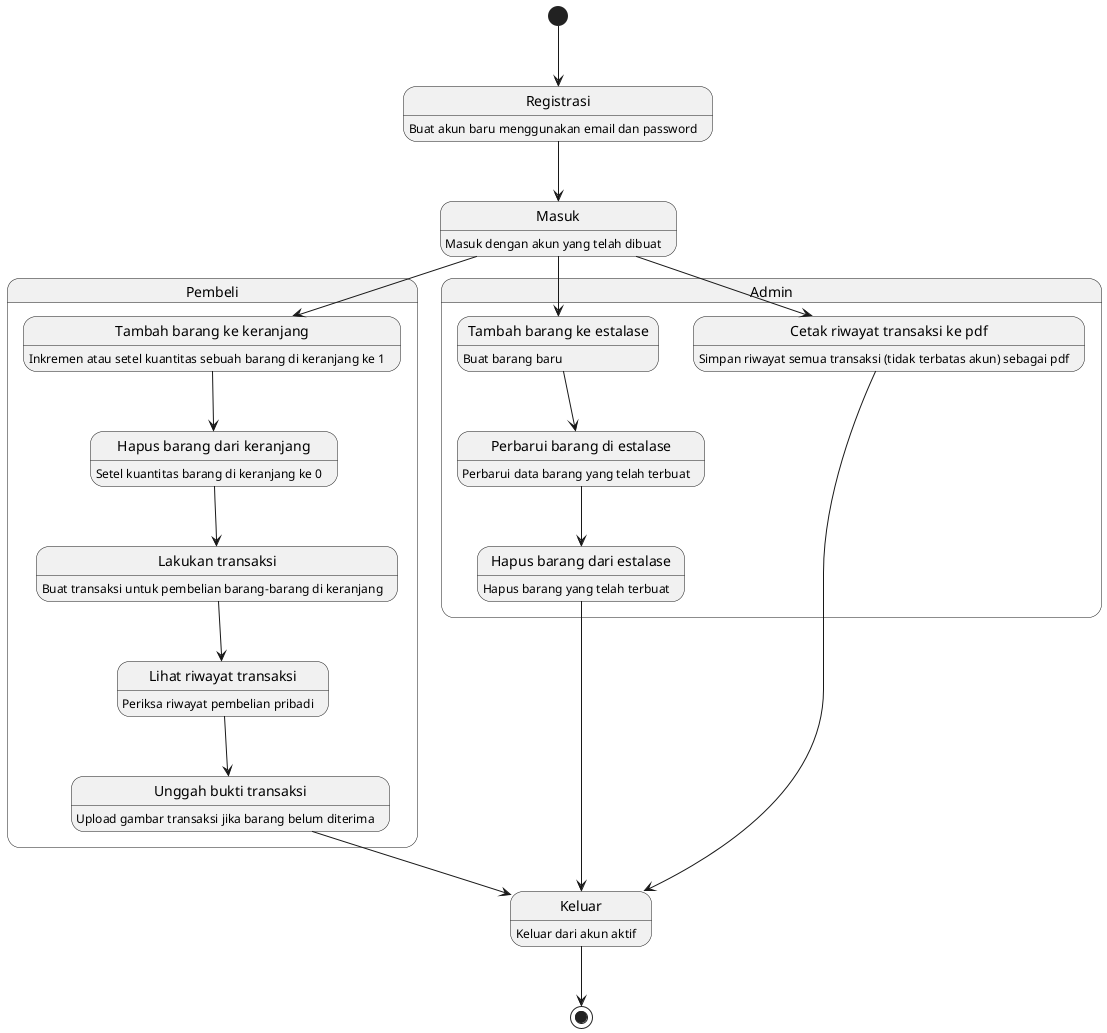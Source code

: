 @startuml
state "Registrasi" as signup: Buat akun baru menggunakan email dan password
state "Masuk" as signin: Masuk dengan akun yang telah dibuat
state "Keluar" as signout: Keluar dari akun aktif

state Pembeli {
  state "Tambah barang ke keranjang" as add_cart: Inkremen atau setel kuantitas sebuah barang di keranjang ke 1
  state "Hapus barang dari keranjang" as del_cart: Setel kuantitas barang di keranjang ke 0
  state "Lakukan transaksi" as trx: Buat transaksi untuk pembelian barang-barang di keranjang
  state "Lihat riwayat transaksi" as trx_history: Periksa riwayat pembelian pribadi
  state "Unggah bukti transaksi" as up_trx_receipt: Upload gambar transaksi jika barang belum diterima
}

state Admin {
  state "Cetak riwayat transaksi ke pdf" as pdf_trx_history: Simpan riwayat semua transaksi (tidak terbatas akun) sebagai pdf
  state "Tambah barang ke estalase" as crt_item: Buat barang baru
  state "Perbarui barang di estalase" as upd_item: Perbarui data barang yang telah terbuat
  state "Hapus barang dari estalase" as del_item: Hapus barang yang telah terbuat
}

[*] --> signup
signup --> signin
signin --> add_cart
signin --> pdf_trx_history
signin --> crt_item
signout --> [*]

add_cart --> del_cart
del_cart --> trx
trx --> trx_history
trx_history --> up_trx_receipt
up_trx_receipt --> signout

pdf_trx_history --> signout

crt_item --> upd_item
upd_item --> del_item
del_item --> signout
@enduml
